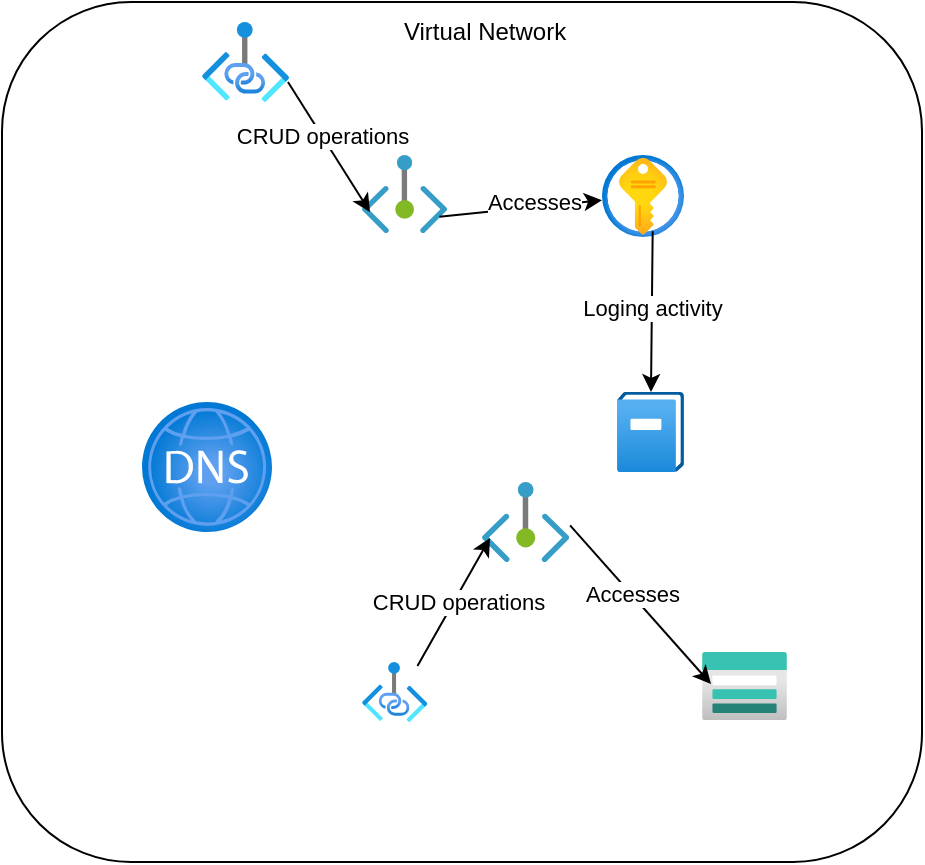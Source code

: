 <mxfile version="28.2.7">
  <diagram name="Page-1" id="WxBq3GJKKP4GM-sq3j4B">
    <mxGraphModel dx="786" dy="1366" grid="1" gridSize="10" guides="1" tooltips="1" connect="1" arrows="1" fold="1" page="1" pageScale="1" pageWidth="1100" pageHeight="850" math="0" shadow="0">
      <root>
        <mxCell id="0" />
        <mxCell id="1" parent="0" />
        <mxCell id="Acxd27RXnP2o-lXwWzhu-13" value="" style="rounded=1;whiteSpace=wrap;html=1;" parent="1" vertex="1">
          <mxGeometry x="280" y="-10" width="460" height="430" as="geometry" />
        </mxCell>
        <mxCell id="Acxd27RXnP2o-lXwWzhu-3" value="" style="image;aspect=fixed;html=1;points=[];align=center;fontSize=12;image=img/lib/azure2/management_governance/Activity_Log.svg;rounded=1;" parent="1" vertex="1">
          <mxGeometry x="587.57" y="185" width="33.43" height="40" as="geometry" />
        </mxCell>
        <mxCell id="Acxd27RXnP2o-lXwWzhu-5" value="" style="image;aspect=fixed;html=1;points=[];align=center;fontSize=12;image=img/lib/azure2/security/Key_Vaults.svg;rounded=1;" parent="1" vertex="1">
          <mxGeometry x="580" y="66.5" width="41" height="41" as="geometry" />
        </mxCell>
        <mxCell id="Acxd27RXnP2o-lXwWzhu-6" value="" style="image;aspect=fixed;html=1;points=[];align=center;fontSize=12;image=img/lib/azure2/networking/Private_Endpoint.svg;rounded=1;" parent="1" vertex="1">
          <mxGeometry x="460" y="66.5" width="42.55" height="39" as="geometry" />
        </mxCell>
        <mxCell id="Acxd27RXnP2o-lXwWzhu-7" value="" style="image;aspect=fixed;html=1;points=[];align=center;fontSize=12;image=img/lib/azure2/networking/Private_Endpoint.svg;rounded=1;" parent="1" vertex="1">
          <mxGeometry x="520" y="230" width="43.64" height="40" as="geometry" />
        </mxCell>
        <mxCell id="Acxd27RXnP2o-lXwWzhu-9" value="" style="image;aspect=fixed;html=1;points=[];align=center;fontSize=12;image=img/lib/azure2/storage/Storage_Accounts.svg;rounded=1;" parent="1" vertex="1">
          <mxGeometry x="630" y="315" width="42.5" height="34" as="geometry" />
        </mxCell>
        <mxCell id="Acxd27RXnP2o-lXwWzhu-12" value="" style="image;aspect=fixed;html=1;points=[];align=center;fontSize=12;image=img/lib/azure2/networking/DNS_Zones.svg;rounded=1;" parent="1" vertex="1">
          <mxGeometry x="350" y="190" width="65" height="65" as="geometry" />
        </mxCell>
        <mxCell id="Acxd27RXnP2o-lXwWzhu-14" value="Virtual Network" style="text;html=1;align=center;verticalAlign=middle;resizable=0;points=[];autosize=1;strokeColor=none;fillColor=none;rounded=1;" parent="1" vertex="1">
          <mxGeometry x="471.28" y="-10" width="100" height="30" as="geometry" />
        </mxCell>
        <mxCell id="Acxd27RXnP2o-lXwWzhu-25" value="" style="endArrow=classic;html=1;rounded=1;exitX=0.909;exitY=0.791;exitDx=0;exitDy=0;exitPerimeter=0;" parent="1" source="Acxd27RXnP2o-lXwWzhu-6" target="Acxd27RXnP2o-lXwWzhu-5" edge="1">
          <mxGeometry width="50" height="50" relative="1" as="geometry">
            <mxPoint x="440" y="190" as="sourcePoint" />
            <mxPoint x="490" y="140" as="targetPoint" />
          </mxGeometry>
        </mxCell>
        <mxCell id="Acxd27RXnP2o-lXwWzhu-33" value="Accesses" style="edgeLabel;html=1;align=center;verticalAlign=middle;resizable=0;points=[];rounded=1;" parent="Acxd27RXnP2o-lXwWzhu-25" vertex="1" connectable="0">
          <mxGeometry x="0.157" y="4" relative="1" as="geometry">
            <mxPoint y="1" as="offset" />
          </mxGeometry>
        </mxCell>
        <mxCell id="Acxd27RXnP2o-lXwWzhu-26" value="" style="endArrow=classic;html=1;rounded=1;exitX=1.009;exitY=0.542;exitDx=0;exitDy=0;exitPerimeter=0;entryX=0.106;entryY=0.471;entryDx=0;entryDy=0;entryPerimeter=0;" parent="1" source="Acxd27RXnP2o-lXwWzhu-7" target="Acxd27RXnP2o-lXwWzhu-9" edge="1">
          <mxGeometry width="50" height="50" relative="1" as="geometry">
            <mxPoint x="440" y="190" as="sourcePoint" />
            <mxPoint x="490" y="140" as="targetPoint" />
          </mxGeometry>
        </mxCell>
        <mxCell id="Acxd27RXnP2o-lXwWzhu-34" value="Accesses" style="edgeLabel;html=1;align=center;verticalAlign=middle;resizable=0;points=[];rounded=1;" parent="Acxd27RXnP2o-lXwWzhu-26" vertex="1" connectable="0">
          <mxGeometry x="-0.062" y="-3" relative="1" as="geometry">
            <mxPoint y="-5" as="offset" />
          </mxGeometry>
        </mxCell>
        <mxCell id="Acxd27RXnP2o-lXwWzhu-27" value="" style="endArrow=classic;html=1;rounded=1;exitX=0.618;exitY=0.931;exitDx=0;exitDy=0;exitPerimeter=0;" parent="1" source="Acxd27RXnP2o-lXwWzhu-5" target="Acxd27RXnP2o-lXwWzhu-3" edge="1">
          <mxGeometry width="50" height="50" relative="1" as="geometry">
            <mxPoint x="440" y="190" as="sourcePoint" />
            <mxPoint x="490" y="140" as="targetPoint" />
          </mxGeometry>
        </mxCell>
        <mxCell id="Acxd27RXnP2o-lXwWzhu-32" value="Loging activity" style="edgeLabel;html=1;align=center;verticalAlign=middle;resizable=0;points=[];rounded=1;" parent="Acxd27RXnP2o-lXwWzhu-27" vertex="1" connectable="0">
          <mxGeometry x="-0.054" relative="1" as="geometry">
            <mxPoint as="offset" />
          </mxGeometry>
        </mxCell>
        <mxCell id="0cTaxWMEqN_ikAsjpPJv-1" value="" style="image;aspect=fixed;html=1;points=[];align=center;fontSize=12;image=img/lib/azure2/networking/Private_Link.svg;rounded=1;" parent="1" vertex="1">
          <mxGeometry x="380" width="43.64" height="40" as="geometry" />
        </mxCell>
        <mxCell id="0cTaxWMEqN_ikAsjpPJv-2" value="" style="endArrow=classic;html=1;rounded=1;exitX=0.985;exitY=0.75;exitDx=0;exitDy=0;exitPerimeter=0;entryX=0.094;entryY=0.731;entryDx=0;entryDy=0;entryPerimeter=0;" parent="1" source="0cTaxWMEqN_ikAsjpPJv-1" target="Acxd27RXnP2o-lXwWzhu-6" edge="1">
          <mxGeometry width="50" height="50" relative="1" as="geometry">
            <mxPoint x="400" y="240" as="sourcePoint" />
            <mxPoint x="450" y="190" as="targetPoint" />
          </mxGeometry>
        </mxCell>
        <mxCell id="2" value="&lt;span style=&quot;color: rgb(0, 0, 0);&quot;&gt;CRUD operations&lt;/span&gt;" style="edgeLabel;html=1;align=center;verticalAlign=middle;resizable=0;points=[];rounded=1;" parent="0cTaxWMEqN_ikAsjpPJv-2" vertex="1" connectable="0">
          <mxGeometry x="-0.17" relative="1" as="geometry">
            <mxPoint as="offset" />
          </mxGeometry>
        </mxCell>
        <mxCell id="0cTaxWMEqN_ikAsjpPJv-3" value="" style="image;aspect=fixed;html=1;points=[];align=center;fontSize=12;image=img/lib/azure2/networking/Private_Link.svg;rounded=1;" parent="1" vertex="1">
          <mxGeometry x="460" y="320" width="32.73" height="30" as="geometry" />
        </mxCell>
        <mxCell id="0cTaxWMEqN_ikAsjpPJv-4" value="" style="endArrow=classic;html=1;rounded=1;exitX=0.847;exitY=0.067;exitDx=0;exitDy=0;exitPerimeter=0;entryX=0.092;entryY=0.7;entryDx=0;entryDy=0;entryPerimeter=0;" parent="1" source="0cTaxWMEqN_ikAsjpPJv-3" target="Acxd27RXnP2o-lXwWzhu-7" edge="1">
          <mxGeometry width="50" height="50" relative="1" as="geometry">
            <mxPoint x="400" y="240" as="sourcePoint" />
            <mxPoint x="450" y="190" as="targetPoint" />
          </mxGeometry>
        </mxCell>
        <mxCell id="3" value="&lt;span style=&quot;color: rgb(0, 0, 0);&quot;&gt;CRUD operations&lt;/span&gt;" style="edgeLabel;html=1;align=center;verticalAlign=middle;resizable=0;points=[];rounded=1;" parent="0cTaxWMEqN_ikAsjpPJv-4" vertex="1" connectable="0">
          <mxGeometry x="0.029" y="-2" relative="1" as="geometry">
            <mxPoint as="offset" />
          </mxGeometry>
        </mxCell>
      </root>
    </mxGraphModel>
  </diagram>
</mxfile>
